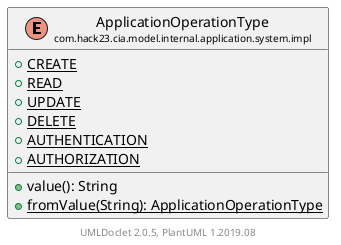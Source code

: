 @startuml
    set namespaceSeparator none
    hide empty fields
    hide empty methods

    enum "<size:14>ApplicationOperationType\n<size:10>com.hack23.cia.model.internal.application.system.impl" as com.hack23.cia.model.internal.application.system.impl.ApplicationOperationType [[ApplicationOperationType.html]] {
        {static} +CREATE
        {static} +READ
        {static} +UPDATE
        {static} +DELETE
        {static} +AUTHENTICATION
        {static} +AUTHORIZATION
        +value(): String
        {static} +fromValue(String): ApplicationOperationType
    }

    center footer UMLDoclet 2.0.5, PlantUML 1.2019.08
@enduml
